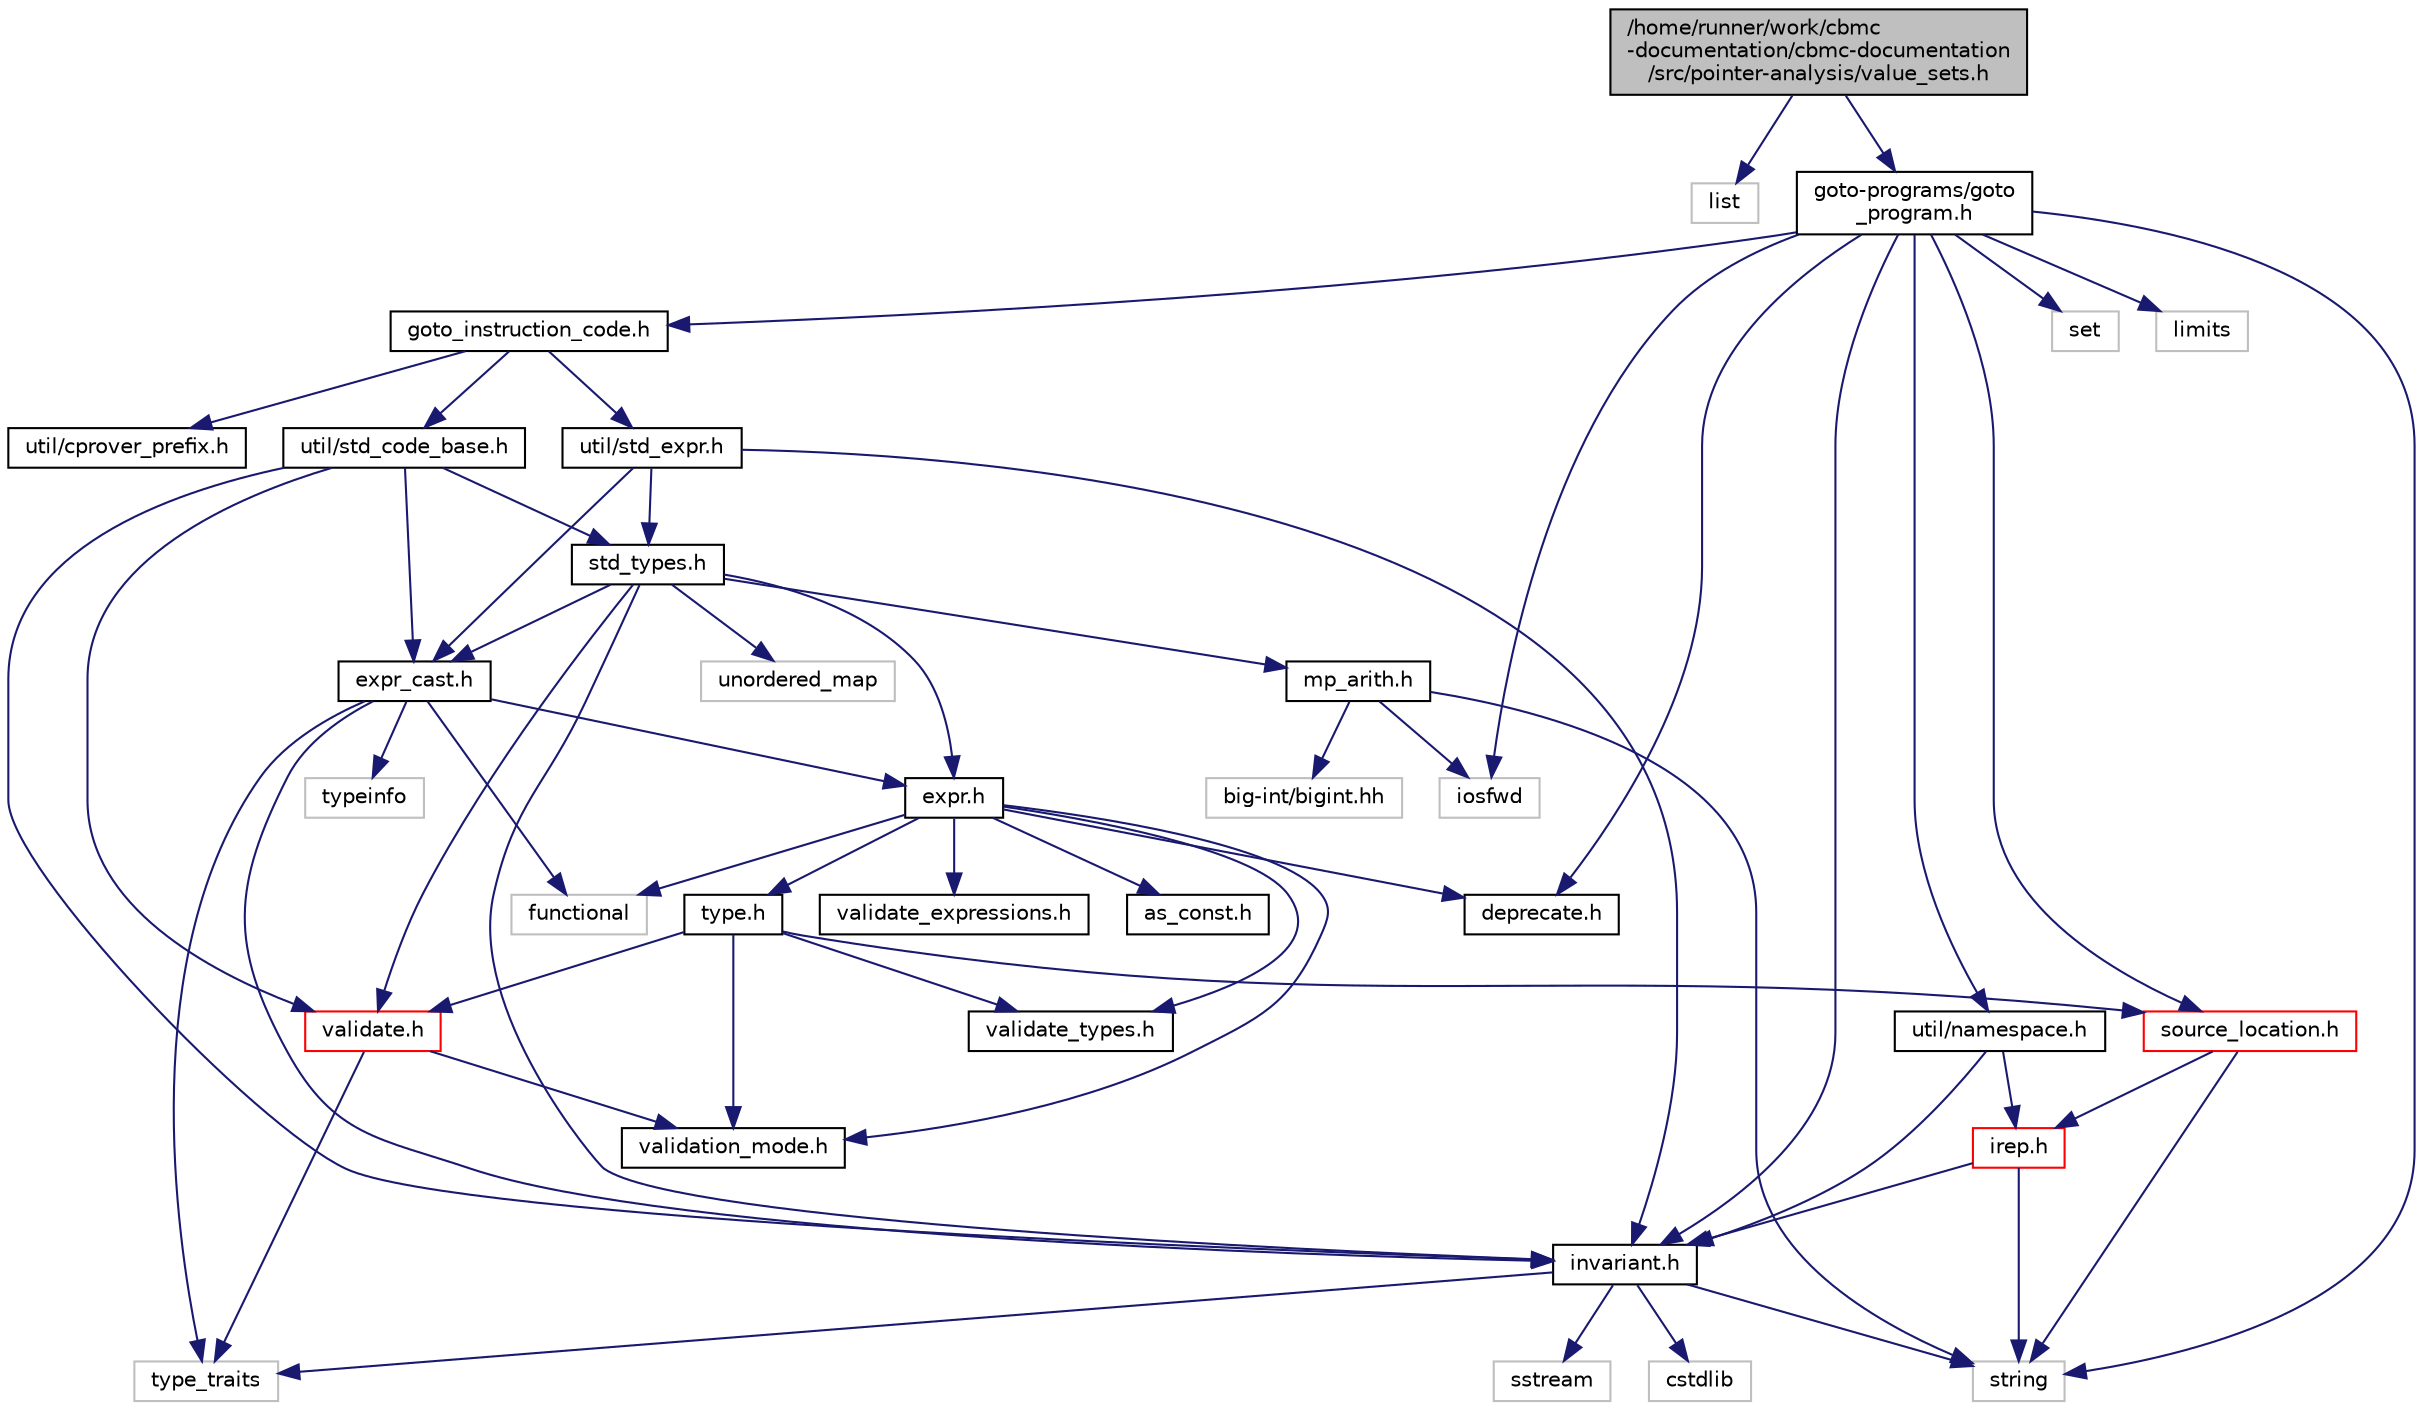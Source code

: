 digraph "/home/runner/work/cbmc-documentation/cbmc-documentation/src/pointer-analysis/value_sets.h"
{
 // LATEX_PDF_SIZE
  bgcolor="transparent";
  edge [fontname="Helvetica",fontsize="10",labelfontname="Helvetica",labelfontsize="10"];
  node [fontname="Helvetica",fontsize="10",shape=record];
  Node1 [label="/home/runner/work/cbmc\l-documentation/cbmc-documentation\l/src/pointer-analysis/value_sets.h",height=0.2,width=0.4,color="black", fillcolor="grey75", style="filled", fontcolor="black",tooltip=" "];
  Node1 -> Node2 [color="midnightblue",fontsize="10",style="solid",fontname="Helvetica"];
  Node2 [label="list",height=0.2,width=0.4,color="grey75",tooltip=" "];
  Node1 -> Node3 [color="midnightblue",fontsize="10",style="solid",fontname="Helvetica"];
  Node3 [label="goto-programs/goto\l_program.h",height=0.2,width=0.4,color="black",URL="$goto__program_8h.html",tooltip=" "];
  Node3 -> Node4 [color="midnightblue",fontsize="10",style="solid",fontname="Helvetica"];
  Node4 [label="goto_instruction_code.h",height=0.2,width=0.4,color="black",URL="$goto__instruction__code_8h.html",tooltip=" "];
  Node4 -> Node5 [color="midnightblue",fontsize="10",style="solid",fontname="Helvetica"];
  Node5 [label="util/cprover_prefix.h",height=0.2,width=0.4,color="black",URL="$cprover__prefix_8h.html",tooltip=" "];
  Node4 -> Node6 [color="midnightblue",fontsize="10",style="solid",fontname="Helvetica"];
  Node6 [label="util/std_code_base.h",height=0.2,width=0.4,color="black",URL="$std__code__base_8h.html",tooltip=" "];
  Node6 -> Node7 [color="midnightblue",fontsize="10",style="solid",fontname="Helvetica"];
  Node7 [label="expr_cast.h",height=0.2,width=0.4,color="black",URL="$expr__cast_8h.html",tooltip="Templated functions to cast to specific exprt-derived classes."];
  Node7 -> Node8 [color="midnightblue",fontsize="10",style="solid",fontname="Helvetica"];
  Node8 [label="typeinfo",height=0.2,width=0.4,color="grey75",tooltip=" "];
  Node7 -> Node9 [color="midnightblue",fontsize="10",style="solid",fontname="Helvetica"];
  Node9 [label="type_traits",height=0.2,width=0.4,color="grey75",tooltip=" "];
  Node7 -> Node10 [color="midnightblue",fontsize="10",style="solid",fontname="Helvetica"];
  Node10 [label="functional",height=0.2,width=0.4,color="grey75",tooltip=" "];
  Node7 -> Node11 [color="midnightblue",fontsize="10",style="solid",fontname="Helvetica"];
  Node11 [label="invariant.h",height=0.2,width=0.4,color="black",URL="$src_2util_2invariant_8h.html",tooltip=" "];
  Node11 -> Node12 [color="midnightblue",fontsize="10",style="solid",fontname="Helvetica"];
  Node12 [label="cstdlib",height=0.2,width=0.4,color="grey75",tooltip=" "];
  Node11 -> Node13 [color="midnightblue",fontsize="10",style="solid",fontname="Helvetica"];
  Node13 [label="sstream",height=0.2,width=0.4,color="grey75",tooltip=" "];
  Node11 -> Node14 [color="midnightblue",fontsize="10",style="solid",fontname="Helvetica"];
  Node14 [label="string",height=0.2,width=0.4,color="grey75",tooltip=" "];
  Node11 -> Node9 [color="midnightblue",fontsize="10",style="solid",fontname="Helvetica"];
  Node7 -> Node15 [color="midnightblue",fontsize="10",style="solid",fontname="Helvetica"];
  Node15 [label="expr.h",height=0.2,width=0.4,color="black",URL="$expr_8h.html",tooltip=" "];
  Node15 -> Node16 [color="midnightblue",fontsize="10",style="solid",fontname="Helvetica"];
  Node16 [label="as_const.h",height=0.2,width=0.4,color="black",URL="$as__const_8h.html",tooltip=" "];
  Node15 -> Node17 [color="midnightblue",fontsize="10",style="solid",fontname="Helvetica"];
  Node17 [label="deprecate.h",height=0.2,width=0.4,color="black",URL="$deprecate_8h.html",tooltip=" "];
  Node15 -> Node18 [color="midnightblue",fontsize="10",style="solid",fontname="Helvetica"];
  Node18 [label="type.h",height=0.2,width=0.4,color="black",URL="$type_8h.html",tooltip=" "];
  Node18 -> Node19 [color="midnightblue",fontsize="10",style="solid",fontname="Helvetica"];
  Node19 [label="source_location.h",height=0.2,width=0.4,color="red",URL="$source__location_8h.html",tooltip=" "];
  Node19 -> Node20 [color="midnightblue",fontsize="10",style="solid",fontname="Helvetica"];
  Node20 [label="irep.h",height=0.2,width=0.4,color="red",URL="$irep_8h.html",tooltip=" "];
  Node20 -> Node14 [color="midnightblue",fontsize="10",style="solid",fontname="Helvetica"];
  Node20 -> Node11 [color="midnightblue",fontsize="10",style="solid",fontname="Helvetica"];
  Node19 -> Node14 [color="midnightblue",fontsize="10",style="solid",fontname="Helvetica"];
  Node18 -> Node38 [color="midnightblue",fontsize="10",style="solid",fontname="Helvetica"];
  Node38 [label="validate.h",height=0.2,width=0.4,color="red",URL="$validate_8h.html",tooltip=" "];
  Node38 -> Node9 [color="midnightblue",fontsize="10",style="solid",fontname="Helvetica"];
  Node38 -> Node40 [color="midnightblue",fontsize="10",style="solid",fontname="Helvetica"];
  Node40 [label="validation_mode.h",height=0.2,width=0.4,color="black",URL="$validation__mode_8h.html",tooltip=" "];
  Node18 -> Node41 [color="midnightblue",fontsize="10",style="solid",fontname="Helvetica"];
  Node41 [label="validate_types.h",height=0.2,width=0.4,color="black",URL="$validate__types_8h.html",tooltip=" "];
  Node18 -> Node40 [color="midnightblue",fontsize="10",style="solid",fontname="Helvetica"];
  Node15 -> Node42 [color="midnightblue",fontsize="10",style="solid",fontname="Helvetica"];
  Node42 [label="validate_expressions.h",height=0.2,width=0.4,color="black",URL="$validate__expressions_8h.html",tooltip=" "];
  Node15 -> Node41 [color="midnightblue",fontsize="10",style="solid",fontname="Helvetica"];
  Node15 -> Node40 [color="midnightblue",fontsize="10",style="solid",fontname="Helvetica"];
  Node15 -> Node10 [color="midnightblue",fontsize="10",style="solid",fontname="Helvetica"];
  Node6 -> Node11 [color="midnightblue",fontsize="10",style="solid",fontname="Helvetica"];
  Node6 -> Node43 [color="midnightblue",fontsize="10",style="solid",fontname="Helvetica"];
  Node43 [label="std_types.h",height=0.2,width=0.4,color="black",URL="$std__types_8h.html",tooltip=" "];
  Node43 -> Node15 [color="midnightblue",fontsize="10",style="solid",fontname="Helvetica"];
  Node43 -> Node7 [color="midnightblue",fontsize="10",style="solid",fontname="Helvetica"];
  Node43 -> Node11 [color="midnightblue",fontsize="10",style="solid",fontname="Helvetica"];
  Node43 -> Node44 [color="midnightblue",fontsize="10",style="solid",fontname="Helvetica"];
  Node44 [label="mp_arith.h",height=0.2,width=0.4,color="black",URL="$mp__arith_8h.html",tooltip=" "];
  Node44 -> Node24 [color="midnightblue",fontsize="10",style="solid",fontname="Helvetica"];
  Node24 [label="iosfwd",height=0.2,width=0.4,color="grey75",tooltip=" "];
  Node44 -> Node14 [color="midnightblue",fontsize="10",style="solid",fontname="Helvetica"];
  Node44 -> Node45 [color="midnightblue",fontsize="10",style="solid",fontname="Helvetica"];
  Node45 [label="big-int/bigint.hh",height=0.2,width=0.4,color="grey75",tooltip=" "];
  Node43 -> Node38 [color="midnightblue",fontsize="10",style="solid",fontname="Helvetica"];
  Node43 -> Node28 [color="midnightblue",fontsize="10",style="solid",fontname="Helvetica"];
  Node28 [label="unordered_map",height=0.2,width=0.4,color="grey75",tooltip=" "];
  Node6 -> Node38 [color="midnightblue",fontsize="10",style="solid",fontname="Helvetica"];
  Node4 -> Node46 [color="midnightblue",fontsize="10",style="solid",fontname="Helvetica"];
  Node46 [label="util/std_expr.h",height=0.2,width=0.4,color="black",URL="$std__expr_8h.html",tooltip=" "];
  Node46 -> Node7 [color="midnightblue",fontsize="10",style="solid",fontname="Helvetica"];
  Node46 -> Node11 [color="midnightblue",fontsize="10",style="solid",fontname="Helvetica"];
  Node46 -> Node43 [color="midnightblue",fontsize="10",style="solid",fontname="Helvetica"];
  Node3 -> Node24 [color="midnightblue",fontsize="10",style="solid",fontname="Helvetica"];
  Node3 -> Node47 [color="midnightblue",fontsize="10",style="solid",fontname="Helvetica"];
  Node47 [label="set",height=0.2,width=0.4,color="grey75",tooltip=" "];
  Node3 -> Node48 [color="midnightblue",fontsize="10",style="solid",fontname="Helvetica"];
  Node48 [label="limits",height=0.2,width=0.4,color="grey75",tooltip=" "];
  Node3 -> Node14 [color="midnightblue",fontsize="10",style="solid",fontname="Helvetica"];
  Node3 -> Node17 [color="midnightblue",fontsize="10",style="solid",fontname="Helvetica"];
  Node3 -> Node11 [color="midnightblue",fontsize="10",style="solid",fontname="Helvetica"];
  Node3 -> Node49 [color="midnightblue",fontsize="10",style="solid",fontname="Helvetica"];
  Node49 [label="util/namespace.h",height=0.2,width=0.4,color="black",URL="$namespace_8h.html",tooltip=" "];
  Node49 -> Node11 [color="midnightblue",fontsize="10",style="solid",fontname="Helvetica"];
  Node49 -> Node20 [color="midnightblue",fontsize="10",style="solid",fontname="Helvetica"];
  Node3 -> Node19 [color="midnightblue",fontsize="10",style="solid",fontname="Helvetica"];
}
